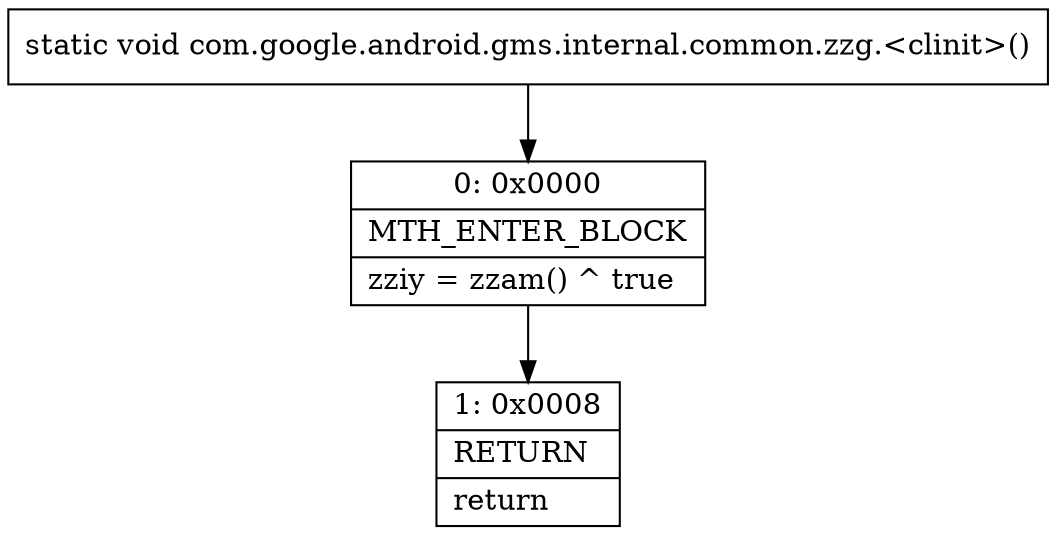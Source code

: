 digraph "CFG forcom.google.android.gms.internal.common.zzg.\<clinit\>()V" {
Node_0 [shape=record,label="{0\:\ 0x0000|MTH_ENTER_BLOCK\l|zziy = zzam() ^ true\l}"];
Node_1 [shape=record,label="{1\:\ 0x0008|RETURN\l|return\l}"];
MethodNode[shape=record,label="{static void com.google.android.gms.internal.common.zzg.\<clinit\>() }"];
MethodNode -> Node_0;
Node_0 -> Node_1;
}


